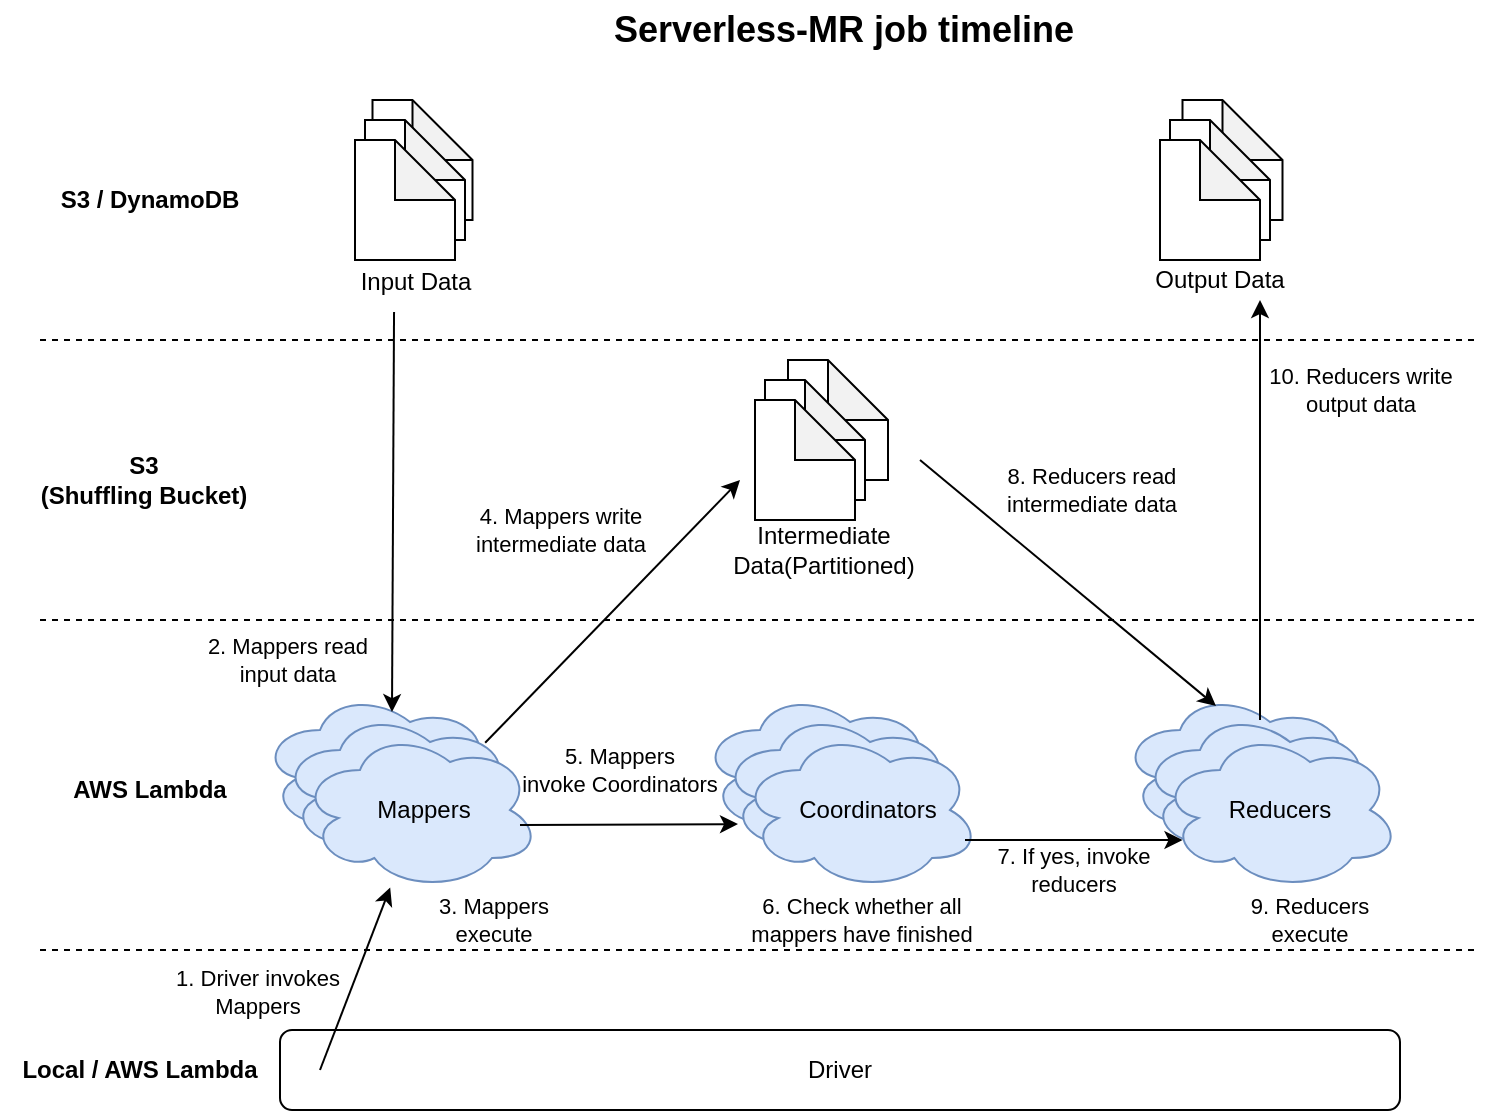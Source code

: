 <mxfile version="12.9.14" type="device"><diagram id="odum6YScVyFEzYbO1t8I" name="Page-1"><mxGraphModel dx="925" dy="547" grid="1" gridSize="10" guides="1" tooltips="1" connect="1" arrows="1" fold="1" page="1" pageScale="1" pageWidth="827" pageHeight="1169" math="0" shadow="0"><root><mxCell id="0"/><mxCell id="1" parent="0"/><mxCell id="gr41uNsMEzMLbg9pzWM5-4" value="Driver" style="rounded=1;whiteSpace=wrap;html=1;" parent="1" vertex="1"><mxGeometry x="160" y="545" width="560" height="40" as="geometry"/></mxCell><mxCell id="gr41uNsMEzMLbg9pzWM5-7" value="Serverless-MR job timeline" style="text;html=1;strokeColor=none;fillColor=none;align=center;verticalAlign=middle;whiteSpace=wrap;rounded=0;fontSize=18;fontStyle=1" parent="1" vertex="1"><mxGeometry x="307" y="30" width="270" height="30" as="geometry"/></mxCell><mxCell id="gr41uNsMEzMLbg9pzWM5-9" value="Local / AWS Lambda" style="text;html=1;strokeColor=none;fillColor=none;align=center;verticalAlign=middle;whiteSpace=wrap;rounded=0;fontStyle=1" parent="1" vertex="1"><mxGeometry x="20" y="555" width="140" height="20" as="geometry"/></mxCell><mxCell id="gr41uNsMEzMLbg9pzWM5-10" value="AWS Lambda" style="text;html=1;strokeColor=none;fillColor=none;align=center;verticalAlign=middle;whiteSpace=wrap;rounded=0;fontStyle=1" parent="1" vertex="1"><mxGeometry x="40" y="415" width="110" height="20" as="geometry"/></mxCell><mxCell id="gr41uNsMEzMLbg9pzWM5-11" value="" style="ellipse;shape=cloud;whiteSpace=wrap;html=1;fillColor=#dae8fc;strokeColor=#6c8ebf;" parent="1" vertex="1"><mxGeometry x="150" y="375" width="120" height="80" as="geometry"/></mxCell><mxCell id="gr41uNsMEzMLbg9pzWM5-12" value="" style="ellipse;shape=cloud;whiteSpace=wrap;html=1;fillColor=#dae8fc;strokeColor=#6c8ebf;" parent="1" vertex="1"><mxGeometry x="160" y="385" width="120" height="80" as="geometry"/></mxCell><mxCell id="gr41uNsMEzMLbg9pzWM5-13" value="" style="ellipse;shape=cloud;whiteSpace=wrap;html=1;fillColor=#dae8fc;strokeColor=#6c8ebf;" parent="1" vertex="1"><mxGeometry x="170" y="395" width="120" height="80" as="geometry"/></mxCell><mxCell id="gr41uNsMEzMLbg9pzWM5-14" value="" style="ellipse;shape=cloud;whiteSpace=wrap;html=1;fillColor=#dae8fc;strokeColor=#6c8ebf;" parent="1" vertex="1"><mxGeometry x="370" y="375" width="120" height="80" as="geometry"/></mxCell><mxCell id="gr41uNsMEzMLbg9pzWM5-15" value="" style="ellipse;shape=cloud;whiteSpace=wrap;html=1;fillColor=#dae8fc;strokeColor=#6c8ebf;" parent="1" vertex="1"><mxGeometry x="380" y="385" width="120" height="80" as="geometry"/></mxCell><mxCell id="gr41uNsMEzMLbg9pzWM5-16" value="" style="ellipse;shape=cloud;whiteSpace=wrap;html=1;fillColor=#dae8fc;strokeColor=#6c8ebf;" parent="1" vertex="1"><mxGeometry x="390" y="395" width="120" height="80" as="geometry"/></mxCell><mxCell id="gr41uNsMEzMLbg9pzWM5-17" value="" style="ellipse;shape=cloud;whiteSpace=wrap;html=1;fillColor=#dae8fc;strokeColor=#6c8ebf;" parent="1" vertex="1"><mxGeometry x="580" y="375" width="120" height="80" as="geometry"/></mxCell><mxCell id="gr41uNsMEzMLbg9pzWM5-18" value="" style="ellipse;shape=cloud;whiteSpace=wrap;html=1;fillColor=#dae8fc;strokeColor=#6c8ebf;" parent="1" vertex="1"><mxGeometry x="590" y="385" width="120" height="80" as="geometry"/></mxCell><mxCell id="gr41uNsMEzMLbg9pzWM5-19" value="" style="ellipse;shape=cloud;whiteSpace=wrap;html=1;fillColor=#dae8fc;strokeColor=#6c8ebf;" parent="1" vertex="1"><mxGeometry x="600" y="395" width="120" height="80" as="geometry"/></mxCell><mxCell id="gr41uNsMEzMLbg9pzWM5-21" value="" style="shape=note;whiteSpace=wrap;html=1;backgroundOutline=1;darkOpacity=0.05;" parent="1" vertex="1"><mxGeometry x="206.25" y="80" width="50" height="60" as="geometry"/></mxCell><mxCell id="gr41uNsMEzMLbg9pzWM5-22" value="" style="shape=note;whiteSpace=wrap;html=1;backgroundOutline=1;darkOpacity=0.05;" parent="1" vertex="1"><mxGeometry x="202.5" y="90" width="50" height="60" as="geometry"/></mxCell><mxCell id="gr41uNsMEzMLbg9pzWM5-23" value="" style="shape=note;whiteSpace=wrap;html=1;backgroundOutline=1;darkOpacity=0.05;" parent="1" vertex="1"><mxGeometry x="197.5" y="100" width="50" height="60" as="geometry"/></mxCell><mxCell id="gr41uNsMEzMLbg9pzWM5-24" value="" style="shape=note;whiteSpace=wrap;html=1;backgroundOutline=1;darkOpacity=0.05;" parent="1" vertex="1"><mxGeometry x="414" y="210" width="50" height="60" as="geometry"/></mxCell><mxCell id="gr41uNsMEzMLbg9pzWM5-25" value="" style="shape=note;whiteSpace=wrap;html=1;backgroundOutline=1;darkOpacity=0.05;" parent="1" vertex="1"><mxGeometry x="402.5" y="220" width="50" height="60" as="geometry"/></mxCell><mxCell id="gr41uNsMEzMLbg9pzWM5-26" value="" style="shape=note;whiteSpace=wrap;html=1;backgroundOutline=1;darkOpacity=0.05;" parent="1" vertex="1"><mxGeometry x="397.5" y="230" width="50" height="60" as="geometry"/></mxCell><mxCell id="gr41uNsMEzMLbg9pzWM5-27" value="" style="shape=note;whiteSpace=wrap;html=1;backgroundOutline=1;darkOpacity=0.05;" parent="1" vertex="1"><mxGeometry x="611.25" y="80" width="50" height="60" as="geometry"/></mxCell><mxCell id="gr41uNsMEzMLbg9pzWM5-28" value="" style="shape=note;whiteSpace=wrap;html=1;backgroundOutline=1;darkOpacity=0.05;" parent="1" vertex="1"><mxGeometry x="605" y="90" width="50" height="60" as="geometry"/></mxCell><mxCell id="gr41uNsMEzMLbg9pzWM5-29" value="" style="shape=note;whiteSpace=wrap;html=1;backgroundOutline=1;darkOpacity=0.05;" parent="1" vertex="1"><mxGeometry x="600" y="100" width="50" height="60" as="geometry"/></mxCell><mxCell id="gr41uNsMEzMLbg9pzWM5-30" value="S3 / DynamoDB" style="text;html=1;strokeColor=none;fillColor=none;align=center;verticalAlign=middle;whiteSpace=wrap;rounded=0;fontStyle=1" parent="1" vertex="1"><mxGeometry x="40" y="120" width="110" height="20" as="geometry"/></mxCell><mxCell id="gr41uNsMEzMLbg9pzWM5-31" value="S3&lt;br&gt;(Shuffling Bucket)" style="text;html=1;strokeColor=none;fillColor=none;align=center;verticalAlign=middle;whiteSpace=wrap;rounded=0;fontStyle=1" parent="1" vertex="1"><mxGeometry x="37" y="260" width="110" height="20" as="geometry"/></mxCell><mxCell id="gr41uNsMEzMLbg9pzWM5-32" value="Input Data" style="text;html=1;strokeColor=none;fillColor=none;align=center;verticalAlign=middle;whiteSpace=wrap;rounded=0;fontSize=12;" parent="1" vertex="1"><mxGeometry x="187.5" y="161" width="80" height="20" as="geometry"/></mxCell><mxCell id="gr41uNsMEzMLbg9pzWM5-33" value="Output Data" style="text;html=1;strokeColor=none;fillColor=none;align=center;verticalAlign=middle;whiteSpace=wrap;rounded=0;fontSize=12;" parent="1" vertex="1"><mxGeometry x="590" y="160" width="80" height="20" as="geometry"/></mxCell><mxCell id="gr41uNsMEzMLbg9pzWM5-34" value="Intermediate Data(Partitioned)" style="text;html=1;strokeColor=none;fillColor=none;align=center;verticalAlign=middle;whiteSpace=wrap;rounded=0;fontSize=12;" parent="1" vertex="1"><mxGeometry x="382.5" y="290" width="97.5" height="30" as="geometry"/></mxCell><mxCell id="gr41uNsMEzMLbg9pzWM5-35" value="Mappers" style="text;html=1;strokeColor=none;fillColor=none;align=center;verticalAlign=middle;whiteSpace=wrap;rounded=0;fontSize=12;" parent="1" vertex="1"><mxGeometry x="182.5" y="420" width="97.5" height="30" as="geometry"/></mxCell><mxCell id="gr41uNsMEzMLbg9pzWM5-36" value="Reducers" style="text;html=1;strokeColor=none;fillColor=none;align=center;verticalAlign=middle;whiteSpace=wrap;rounded=0;fontSize=12;" parent="1" vertex="1"><mxGeometry x="611.25" y="420" width="97.5" height="30" as="geometry"/></mxCell><mxCell id="gr41uNsMEzMLbg9pzWM5-37" value="Coordinators" style="text;html=1;strokeColor=none;fillColor=none;align=center;verticalAlign=middle;whiteSpace=wrap;rounded=0;fontSize=12;" parent="1" vertex="1"><mxGeometry x="405" y="420" width="97.5" height="30" as="geometry"/></mxCell><mxCell id="gr41uNsMEzMLbg9pzWM5-38" value="" style="endArrow=classic;html=1;fontSize=12;" parent="1" target="gr41uNsMEzMLbg9pzWM5-13" edge="1"><mxGeometry width="50" height="50" relative="1" as="geometry"><mxPoint x="180" y="565" as="sourcePoint"/><mxPoint x="230" y="515" as="targetPoint"/></mxGeometry></mxCell><mxCell id="gr41uNsMEzMLbg9pzWM5-39" value="" style="endArrow=none;dashed=1;html=1;fontSize=12;" parent="1" edge="1"><mxGeometry width="50" height="50" relative="1" as="geometry"><mxPoint x="40" y="200" as="sourcePoint"/><mxPoint x="760" y="200" as="targetPoint"/></mxGeometry></mxCell><mxCell id="gr41uNsMEzMLbg9pzWM5-40" value="" style="endArrow=none;dashed=1;html=1;fontSize=12;" parent="1" edge="1"><mxGeometry width="50" height="50" relative="1" as="geometry"><mxPoint x="40" y="340" as="sourcePoint"/><mxPoint x="760" y="340" as="targetPoint"/></mxGeometry></mxCell><mxCell id="gr41uNsMEzMLbg9pzWM5-41" value="" style="endArrow=none;dashed=1;html=1;fontSize=12;" parent="1" edge="1"><mxGeometry width="50" height="50" relative="1" as="geometry"><mxPoint x="40" y="505" as="sourcePoint"/><mxPoint x="760" y="505" as="targetPoint"/></mxGeometry></mxCell><mxCell id="gr41uNsMEzMLbg9pzWM5-42" value="1. &lt;font style=&quot;font-size: 11px&quot;&gt;Driver invokes Mappers&lt;/font&gt;" style="text;html=1;strokeColor=none;fillColor=none;align=center;verticalAlign=middle;whiteSpace=wrap;rounded=0;fontSize=11;" parent="1" vertex="1"><mxGeometry x="90" y="511" width="117.5" height="30" as="geometry"/></mxCell><mxCell id="gr41uNsMEzMLbg9pzWM5-43" value="2. &lt;font style=&quot;font-size: 11px&quot;&gt;Mappers read input data&lt;/font&gt;" style="text;html=1;strokeColor=none;fillColor=none;align=center;verticalAlign=middle;whiteSpace=wrap;rounded=0;fontSize=11;" parent="1" vertex="1"><mxGeometry x="120" y="345" width="87.5" height="30" as="geometry"/></mxCell><mxCell id="gr41uNsMEzMLbg9pzWM5-44" value="" style="endArrow=classic;html=1;fontSize=12;exitX=0.369;exitY=1.25;exitDx=0;exitDy=0;exitPerimeter=0;entryX=0.55;entryY=0.138;entryDx=0;entryDy=0;entryPerimeter=0;" parent="1" source="gr41uNsMEzMLbg9pzWM5-32" target="gr41uNsMEzMLbg9pzWM5-11" edge="1"><mxGeometry width="50" height="50" relative="1" as="geometry"><mxPoint x="204.95" y="272.25" as="sourcePoint"/><mxPoint x="217" y="350" as="targetPoint"/></mxGeometry></mxCell><mxCell id="gr41uNsMEzMLbg9pzWM5-45" value="" style="endArrow=classic;html=1;fontSize=12;" parent="1" source="gr41uNsMEzMLbg9pzWM5-13" edge="1"><mxGeometry width="50" height="50" relative="1" as="geometry"><mxPoint x="227.02" y="196" as="sourcePoint"/><mxPoint x="390" y="270" as="targetPoint"/></mxGeometry></mxCell><mxCell id="gr41uNsMEzMLbg9pzWM5-46" value="3. &lt;font style=&quot;font-size: 11px&quot;&gt;Mappers execute&lt;/font&gt;" style="text;html=1;strokeColor=none;fillColor=none;align=center;verticalAlign=middle;whiteSpace=wrap;rounded=0;fontSize=11;" parent="1" vertex="1"><mxGeometry x="222.5" y="475" width="87.5" height="30" as="geometry"/></mxCell><mxCell id="gr41uNsMEzMLbg9pzWM5-47" value="4. &lt;font style=&quot;font-size: 11px&quot;&gt;Mappers write intermediate data&lt;/font&gt;" style="text;html=1;strokeColor=none;fillColor=none;align=center;verticalAlign=middle;whiteSpace=wrap;rounded=0;fontSize=11;" parent="1" vertex="1"><mxGeometry x="252.5" y="280" width="95" height="30" as="geometry"/></mxCell><mxCell id="gr41uNsMEzMLbg9pzWM5-48" value="5. Mappers invoke&lt;font style=&quot;font-size: 11px&quot;&gt;&amp;nbsp;Coordinators&lt;/font&gt;" style="text;html=1;strokeColor=none;fillColor=none;align=center;verticalAlign=middle;whiteSpace=wrap;rounded=0;fontSize=11;" parent="1" vertex="1"><mxGeometry x="290" y="400" width="80" height="30" as="geometry"/></mxCell><mxCell id="gr41uNsMEzMLbg9pzWM5-49" value="" style="endArrow=classic;html=1;fontSize=12;entryX=0.075;entryY=0.713;entryDx=0;entryDy=0;entryPerimeter=0;exitX=1;exitY=0.75;exitDx=0;exitDy=0;" parent="1" target="gr41uNsMEzMLbg9pzWM5-15" edge="1" source="gr41uNsMEzMLbg9pzWM5-35"><mxGeometry width="50" height="50" relative="1" as="geometry"><mxPoint x="445" y="322" as="sourcePoint"/><mxPoint x="397.497" y="328.747" as="targetPoint"/></mxGeometry></mxCell><mxCell id="gr41uNsMEzMLbg9pzWM5-50" value="6. Check whether all mappers have finished" style="text;html=1;strokeColor=none;fillColor=none;align=center;verticalAlign=middle;whiteSpace=wrap;rounded=0;fontSize=11;" parent="1" vertex="1"><mxGeometry x="390" y="475" width="121.5" height="30" as="geometry"/></mxCell><mxCell id="gr41uNsMEzMLbg9pzWM5-51" value="" style="endArrow=classic;html=1;fontSize=11;exitX=1;exitY=1;exitDx=0;exitDy=0;entryX=0;entryY=1;entryDx=0;entryDy=0;" parent="1" source="gr41uNsMEzMLbg9pzWM5-37" target="gr41uNsMEzMLbg9pzWM5-36" edge="1"><mxGeometry width="50" height="50" relative="1" as="geometry"><mxPoint x="360" y="360" as="sourcePoint"/><mxPoint x="596" y="430" as="targetPoint"/></mxGeometry></mxCell><mxCell id="gr41uNsMEzMLbg9pzWM5-52" value="7. If yes, invoke reducers" style="text;html=1;strokeColor=none;fillColor=none;align=center;verticalAlign=middle;whiteSpace=wrap;rounded=0;fontSize=11;" parent="1" vertex="1"><mxGeometry x="511.5" y="450" width="90" height="30" as="geometry"/></mxCell><mxCell id="gr41uNsMEzMLbg9pzWM5-53" value="8. Reducers read intermediate data" style="text;html=1;strokeColor=none;fillColor=none;align=center;verticalAlign=middle;whiteSpace=wrap;rounded=0;fontSize=11;" parent="1" vertex="1"><mxGeometry x="521.25" y="260" width="90" height="30" as="geometry"/></mxCell><mxCell id="gr41uNsMEzMLbg9pzWM5-54" value="" style="endArrow=classic;html=1;fontSize=12;entryX=0.4;entryY=0.1;entryDx=0;entryDy=0;entryPerimeter=0;" parent="1" target="gr41uNsMEzMLbg9pzWM5-17" edge="1"><mxGeometry width="50" height="50" relative="1" as="geometry"><mxPoint x="480" y="260" as="sourcePoint"/><mxPoint x="400" y="280" as="targetPoint"/></mxGeometry></mxCell><mxCell id="gr41uNsMEzMLbg9pzWM5-58" value="9. Reducers execute" style="text;html=1;strokeColor=none;fillColor=none;align=center;verticalAlign=middle;whiteSpace=wrap;rounded=0;fontSize=11;" parent="1" vertex="1"><mxGeometry x="630" y="475" width="90" height="30" as="geometry"/></mxCell><mxCell id="gr41uNsMEzMLbg9pzWM5-59" value="" style="endArrow=classic;html=1;fontSize=12;entryX=0.75;entryY=1;entryDx=0;entryDy=0;exitX=0.5;exitY=0.063;exitDx=0;exitDy=0;exitPerimeter=0;" parent="1" source="gr41uNsMEzMLbg9pzWM5-18" target="gr41uNsMEzMLbg9pzWM5-33" edge="1"><mxGeometry width="50" height="50" relative="1" as="geometry"><mxPoint x="490" y="270" as="sourcePoint"/><mxPoint x="638" y="393" as="targetPoint"/></mxGeometry></mxCell><mxCell id="gr41uNsMEzMLbg9pzWM5-60" value="10. Reducers write output data" style="text;html=1;strokeColor=none;fillColor=none;align=center;verticalAlign=middle;whiteSpace=wrap;rounded=0;fontSize=11;" parent="1" vertex="1"><mxGeometry x="650" y="210" width="101.25" height="30" as="geometry"/></mxCell></root></mxGraphModel></diagram></mxfile>